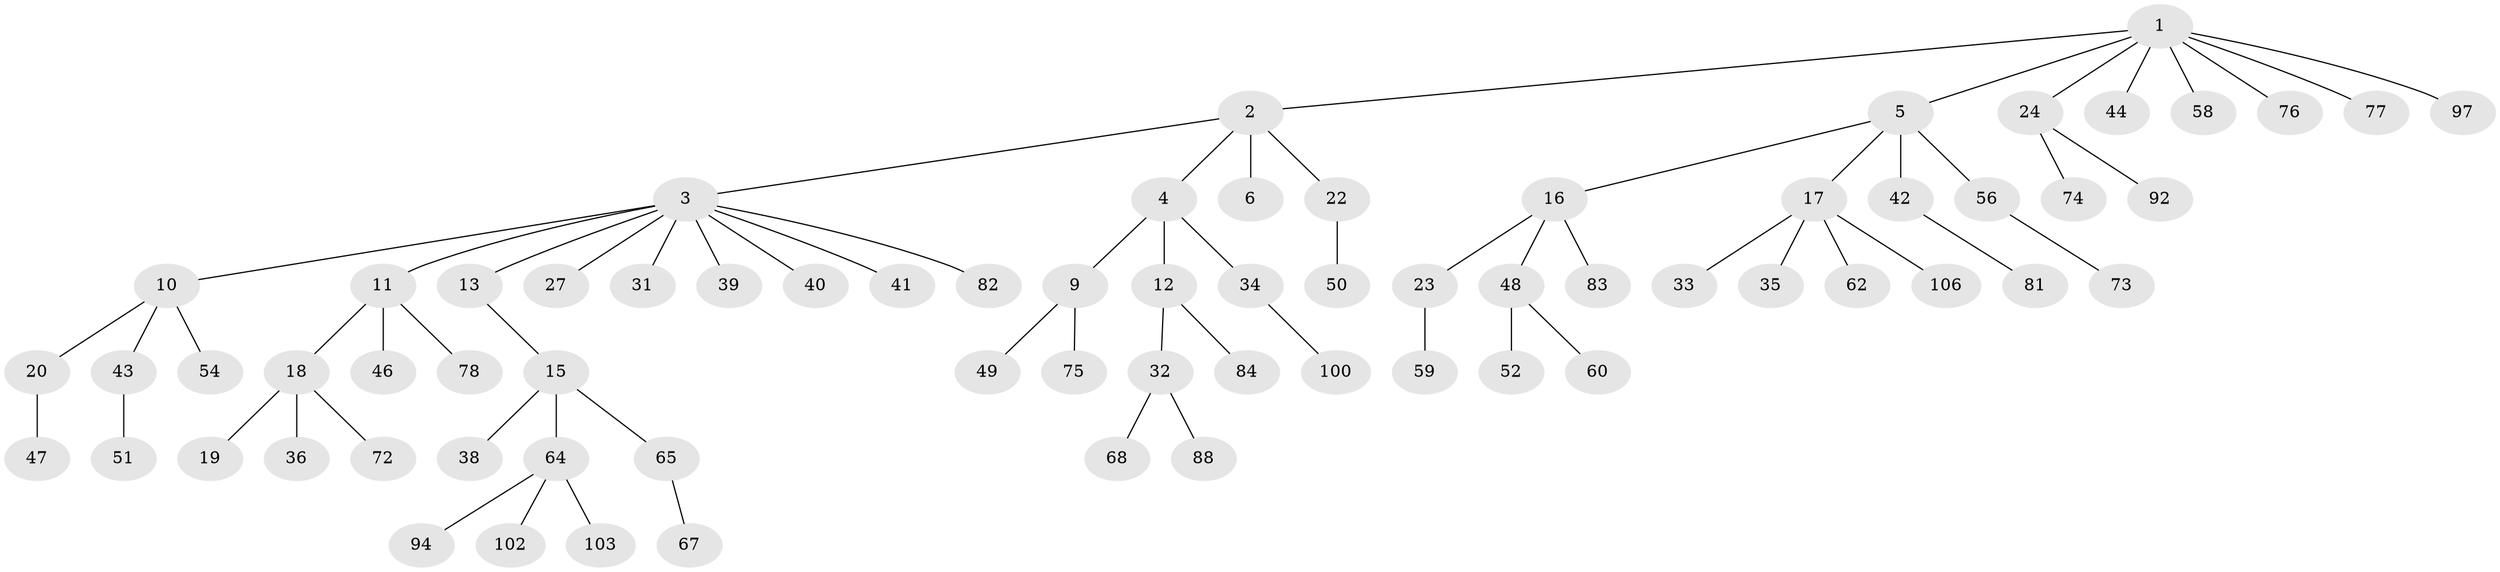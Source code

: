 // original degree distribution, {5: 0.07547169811320754, 6: 0.018867924528301886, 7: 0.009433962264150943, 1: 0.5471698113207547, 4: 0.04716981132075472, 2: 0.2169811320754717, 3: 0.08490566037735849}
// Generated by graph-tools (version 1.1) at 2025/42/03/06/25 10:42:06]
// undirected, 70 vertices, 69 edges
graph export_dot {
graph [start="1"]
  node [color=gray90,style=filled];
  1 [super="+14"];
  2 [super="+79"];
  3 [super="+8"];
  4 [super="+70"];
  5 [super="+7"];
  6;
  9 [super="+91"];
  10 [super="+21"];
  11 [super="+29"];
  12 [super="+30"];
  13 [super="+90"];
  15 [super="+63"];
  16 [super="+101"];
  17 [super="+28"];
  18 [super="+25"];
  19;
  20;
  22 [super="+26"];
  23;
  24 [super="+45"];
  27;
  31;
  32 [super="+37"];
  33 [super="+55"];
  34 [super="+98"];
  35 [super="+53"];
  36;
  38;
  39 [super="+57"];
  40;
  41;
  42 [super="+85"];
  43 [super="+104"];
  44 [super="+105"];
  46;
  47 [super="+69"];
  48 [super="+66"];
  49;
  50;
  51;
  52 [super="+61"];
  54;
  56 [super="+89"];
  58;
  59 [super="+80"];
  60;
  62 [super="+93"];
  64 [super="+87"];
  65 [super="+71"];
  67 [super="+95"];
  68;
  72 [super="+86"];
  73;
  74;
  75;
  76;
  77;
  78;
  81;
  82;
  83;
  84 [super="+99"];
  88;
  92;
  94 [super="+96"];
  97;
  100;
  102;
  103;
  106;
  1 -- 2;
  1 -- 5;
  1 -- 58;
  1 -- 76;
  1 -- 97;
  1 -- 24;
  1 -- 44;
  1 -- 77;
  2 -- 3;
  2 -- 4;
  2 -- 6;
  2 -- 22;
  3 -- 10;
  3 -- 31;
  3 -- 40;
  3 -- 41;
  3 -- 82;
  3 -- 39;
  3 -- 11;
  3 -- 27;
  3 -- 13;
  4 -- 9;
  4 -- 12;
  4 -- 34;
  5 -- 16;
  5 -- 17;
  5 -- 42;
  5 -- 56;
  9 -- 49;
  9 -- 75;
  10 -- 20;
  10 -- 43;
  10 -- 54;
  11 -- 18;
  11 -- 46;
  11 -- 78;
  12 -- 32;
  12 -- 84;
  13 -- 15;
  15 -- 38;
  15 -- 64;
  15 -- 65;
  16 -- 23;
  16 -- 48;
  16 -- 83;
  17 -- 33;
  17 -- 35;
  17 -- 106;
  17 -- 62;
  18 -- 19;
  18 -- 72;
  18 -- 36;
  20 -- 47;
  22 -- 50;
  23 -- 59;
  24 -- 74;
  24 -- 92;
  32 -- 88;
  32 -- 68;
  34 -- 100;
  42 -- 81;
  43 -- 51;
  48 -- 52;
  48 -- 60;
  56 -- 73;
  64 -- 94;
  64 -- 102;
  64 -- 103;
  65 -- 67;
}
